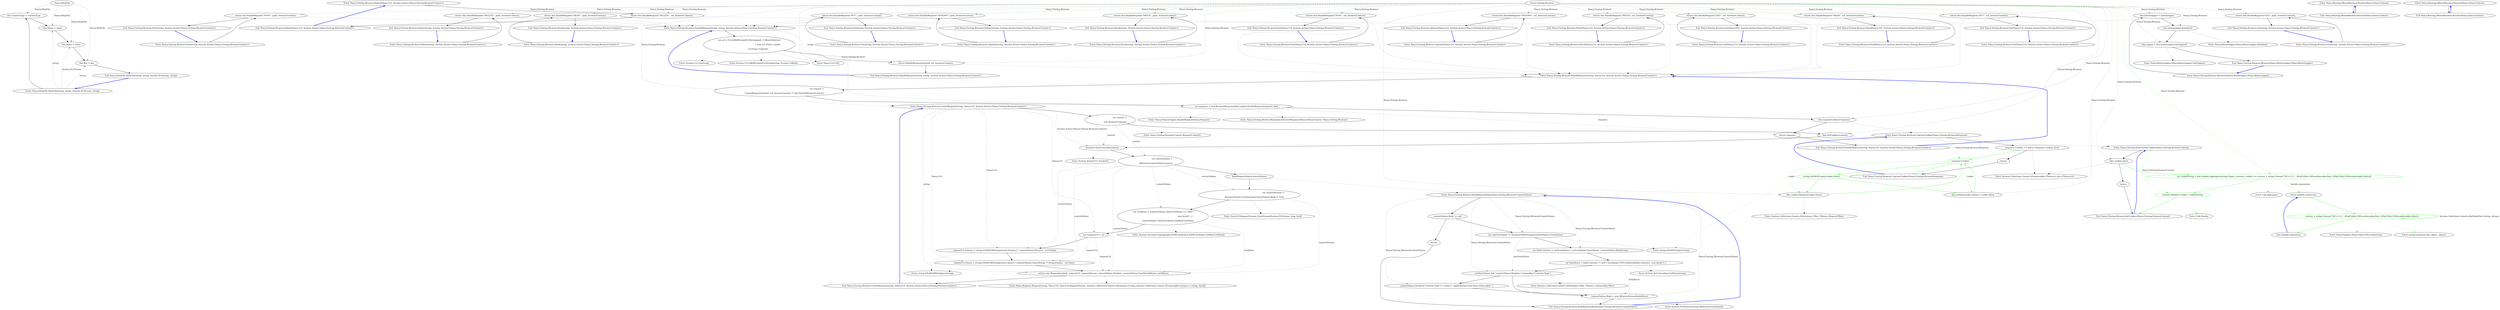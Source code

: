 digraph  {
n6 [label="Nancy.HttpFile", span=""];
n0 [label="Entry Nancy.HttpFile.HttpFile(string, string, System.IO.Stream, string)", span="9-9", cluster="Nancy.HttpFile.HttpFile(string, string, System.IO.Stream, string)"];
n1 [label="this.ContentType = contentType", span="11-11", cluster="Nancy.HttpFile.HttpFile(string, string, System.IO.Stream, string)"];
n2 [label="this.Name = name", span="12-12", cluster="Nancy.HttpFile.HttpFile(string, string, System.IO.Stream, string)"];
n3 [label="this.Value = value", span="13-13", cluster="Nancy.HttpFile.HttpFile(string, string, System.IO.Stream, string)"];
n4 [label="this.Key = key", span="14-14", cluster="Nancy.HttpFile.HttpFile(string, string, System.IO.Stream, string)"];
n5 [label="Exit Nancy.HttpFile.HttpFile(string, string, System.IO.Stream, string)", span="9-9", cluster="Nancy.HttpFile.HttpFile(string, string, System.IO.Stream, string)"];
m0_13 [label="Entry Nancy.Testing.Browser.Delete(Nancy.Url, System.Action<Nancy.Testing.BrowserContext>)", span="59-59", cluster="Nancy.Testing.Browser.Delete(Nancy.Url, System.Action<Nancy.Testing.BrowserContext>)", file="Request.cs"];
m0_14 [label="return this.HandleRequest(''DELETE'', url, browserContext);", span="61-61", cluster="Nancy.Testing.Browser.Delete(Nancy.Url, System.Action<Nancy.Testing.BrowserContext>)", file="Request.cs"];
m0_15 [label="Exit Nancy.Testing.Browser.Delete(Nancy.Url, System.Action<Nancy.Testing.BrowserContext>)", span="59-59", cluster="Nancy.Testing.Browser.Delete(Nancy.Url, System.Action<Nancy.Testing.BrowserContext>)", file="Request.cs"];
m0_17 [label="Entry Nancy.Testing.Browser.Get(string, System.Action<Nancy.Testing.BrowserContext>)", span="70-70", cluster="Nancy.Testing.Browser.Get(string, System.Action<Nancy.Testing.BrowserContext>)", file="Request.cs"];
m0_18 [label="return this.HandleRequest(''GET'', path, browserContext);", span="72-72", cluster="Nancy.Testing.Browser.Get(string, System.Action<Nancy.Testing.BrowserContext>)", file="Request.cs"];
m0_19 [label="Exit Nancy.Testing.Browser.Get(string, System.Action<Nancy.Testing.BrowserContext>)", span="70-70", cluster="Nancy.Testing.Browser.Get(string, System.Action<Nancy.Testing.BrowserContext>)", file="Request.cs"];
m0_85 [label="Entry string.Format(string, object, object)", span="0-0", cluster="string.Format(string, object, object)", file="Request.cs"];
m0_60 [label="Entry Nancy.INancyEngine.HandleRequest(Nancy.Request)", span="15-15", cluster="Nancy.INancyEngine.HandleRequest(Nancy.Request)", file="Request.cs"];
m0_44 [label="Entry Nancy.Testing.Browser.Post(Nancy.Url, System.Action<Nancy.Testing.BrowserContext>)", span="169-169", cluster="Nancy.Testing.Browser.Post(Nancy.Url, System.Action<Nancy.Testing.BrowserContext>)", file="Request.cs"];
m0_45 [label="return this.HandleRequest(''POST'', url, browserContext);", span="171-171", cluster="Nancy.Testing.Browser.Post(Nancy.Url, System.Action<Nancy.Testing.BrowserContext>)", file="Request.cs"];
m0_46 [label="Exit Nancy.Testing.Browser.Post(Nancy.Url, System.Action<Nancy.Testing.BrowserContext>)", span="169-169", cluster="Nancy.Testing.Browser.Post(Nancy.Url, System.Action<Nancy.Testing.BrowserContext>)", file="Request.cs"];
m0_95 [label="Entry Nancy.Testing.Browser.BuildRequestBody(Nancy.Testing.IBrowserContextValues)", span="255-255", cluster="Nancy.Testing.Browser.BuildRequestBody(Nancy.Testing.IBrowserContextValues)", file="Request.cs"];
m0_98 [label="var useFormValues = !String.IsNullOrEmpty(contextValues.FormValues)", span="262-262", cluster="Nancy.Testing.Browser.BuildRequestBody(Nancy.Testing.IBrowserContextValues)", file="Request.cs"];
m0_96 [label="contextValues.Body != null", span="257-257", cluster="Nancy.Testing.Browser.BuildRequestBody(Nancy.Testing.IBrowserContextValues)", file="Request.cs"];
m0_99 [label="var bodyContents = useFormValues ? contextValues.FormValues : contextValues.BodyString", span="263-263", cluster="Nancy.Testing.Browser.BuildRequestBody(Nancy.Testing.IBrowserContextValues)", file="Request.cs"];
m0_101 [label="useFormValues && !contextValues.Headers.ContainsKey(''Content-Type'')", span="266-266", cluster="Nancy.Testing.Browser.BuildRequestBody(Nancy.Testing.IBrowserContextValues)", file="Request.cs"];
m0_102 [label="contextValues.Headers[''Content-Type''] = new[] { ''application/x-www-form-urlencoded'' }", span="268-268", cluster="Nancy.Testing.Browser.BuildRequestBody(Nancy.Testing.IBrowserContextValues)", file="Request.cs"];
m0_103 [label="contextValues.Body = new MemoryStream(bodyBytes)", span="271-271", cluster="Nancy.Testing.Browser.BuildRequestBody(Nancy.Testing.IBrowserContextValues)", file="Request.cs"];
m0_97 [label="return;", span="259-259", cluster="Nancy.Testing.Browser.BuildRequestBody(Nancy.Testing.IBrowserContextValues)", file="Request.cs"];
m0_100 [label="var bodyBytes = bodyContents != null ? Encoding.UTF8.GetBytes(bodyContents) : new byte[] { }", span="264-264", cluster="Nancy.Testing.Browser.BuildRequestBody(Nancy.Testing.IBrowserContextValues)", file="Request.cs"];
m0_104 [label="Exit Nancy.Testing.Browser.BuildRequestBody(Nancy.Testing.IBrowserContextValues)", span="255-255", cluster="Nancy.Testing.Browser.BuildRequestBody(Nancy.Testing.IBrowserContextValues)", file="Request.cs"];
m0_67 [label="Entry System.Uri.Uri(string)", span="0-0", cluster="System.Uri.Uri(string)", file="Request.cs"];
m0_124 [label="Entry string.IsNullOrWhiteSpace(string)", span="0-0", cluster="string.IsNullOrWhiteSpace(string)", file="Request.cs"];
m0_122 [label="Entry Nancy.IO.RequestStream.FromStream(System.IO.Stream, long, bool)", span="273-273", cluster="Nancy.IO.RequestStream.FromStream(System.IO.Stream, long, bool)", file="Request.cs"];
m0_41 [label="Entry Nancy.Testing.Browser.Post(string, System.Action<Nancy.Testing.BrowserContext>)", span="158-158", cluster="Nancy.Testing.Browser.Post(string, System.Action<Nancy.Testing.BrowserContext>)", file="Request.cs"];
m0_42 [label="return this.HandleRequest(''POST'', path, browserContext);", span="160-160", cluster="Nancy.Testing.Browser.Post(string, System.Action<Nancy.Testing.BrowserContext>)", file="Request.cs"];
m0_43 [label="Exit Nancy.Testing.Browser.Post(string, System.Action<Nancy.Testing.BrowserContext>)", span="158-158", cluster="Nancy.Testing.Browser.Post(string, System.Action<Nancy.Testing.BrowserContext>)", file="Request.cs"];
m0_9 [label="Entry Nancy.Testing.Browser.Delete(string, System.Action<Nancy.Testing.BrowserContext>)", span="48-48", cluster="Nancy.Testing.Browser.Delete(string, System.Action<Nancy.Testing.BrowserContext>)", file="Request.cs"];
m0_10 [label="return this.HandleRequest(''DELETE'', path, browserContext);", span="50-50", cluster="Nancy.Testing.Browser.Delete(string, System.Action<Nancy.Testing.BrowserContext>)", file="Request.cs"];
m0_11 [label="Exit Nancy.Testing.Browser.Delete(string, System.Action<Nancy.Testing.BrowserContext>)", span="48-48", cluster="Nancy.Testing.Browser.Delete(string, System.Action<Nancy.Testing.BrowserContext>)", file="Request.cs"];
m0_107 [label="Entry System.IO.MemoryStream.MemoryStream(byte[])", span="0-0", cluster="System.IO.MemoryStream.MemoryStream(byte[])", file="Request.cs"];
m0_32 [label="Entry Nancy.Testing.Browser.Options(Nancy.Url, System.Action<Nancy.Testing.BrowserContext>)", span="125-125", cluster="Nancy.Testing.Browser.Options(Nancy.Url, System.Action<Nancy.Testing.BrowserContext>)", file="Request.cs"];
m0_33 [label="return this.HandleRequest(''OPTIONS'', url, browserContext);", span="127-127", cluster="Nancy.Testing.Browser.Options(Nancy.Url, System.Action<Nancy.Testing.BrowserContext>)", file="Request.cs"];
m0_34 [label="Exit Nancy.Testing.Browser.Options(Nancy.Url, System.Action<Nancy.Testing.BrowserContext>)", span="125-125", cluster="Nancy.Testing.Browser.Options(Nancy.Url, System.Action<Nancy.Testing.BrowserContext>)", file="Request.cs"];
m0_23 [label="Entry Nancy.Testing.Browser.Head(string, System.Action<Nancy.Testing.BrowserContext>)", span="92-92", cluster="Nancy.Testing.Browser.Head(string, System.Action<Nancy.Testing.BrowserContext>)", file="Request.cs"];
m0_24 [label="return this.HandleRequest(''HEAD'', path, browserContext);", span="94-94", cluster="Nancy.Testing.Browser.Head(string, System.Action<Nancy.Testing.BrowserContext>)", file="Request.cs"];
m0_25 [label="Exit Nancy.Testing.Browser.Head(string, System.Action<Nancy.Testing.BrowserContext>)", span="92-92", cluster="Nancy.Testing.Browser.Head(string, System.Action<Nancy.Testing.BrowserContext>)", file="Request.cs"];
m0_59 [label="Entry Nancy.Testing.BrowserResponse.BrowserResponse(Nancy.NancyContext, Nancy.Testing.Browser)", span="22-22", cluster="Nancy.Testing.BrowserResponse.BrowserResponse(Nancy.NancyContext, Nancy.Testing.Browser)", file="Request.cs"];
m0_65 [label="Entry System.Uri.IsWellFormedUriString(string, System.UriKind)", span="0-0", cluster="System.Uri.IsWellFormedUriString(string, System.UriKind)", file="Request.cs"];
m0_78 [label="Entry System.Collections.Generic.IEnumerable<TSource>.Any<TSource>()", span="0-0", cluster="System.Collections.Generic.IEnumerable<TSource>.Any<TSource>()", file="Request.cs"];
m0_84 [label="Entry Nancy.Helpers.HttpUtility.UrlEncode(string)", span="378-378", cluster="Nancy.Helpers.HttpUtility.UrlEncode(string)", file="Request.cs"];
m0_94 [label="Entry System.Collections.Generic.IDictionary<TKey, TValue>.Remove(TKey)", span="0-0", cluster="System.Collections.Generic.IDictionary<TKey, TValue>.Remove(TKey)", file="Request.cs"];
m0_66 [label="Entry Nancy.Url.Url()", span="16-16", cluster="Nancy.Url.Url()", file="Request.cs"];
m0_47 [label="Entry Nancy.Testing.Browser.Put(string, System.Action<Nancy.Testing.BrowserContext>)", span="180-180", cluster="Nancy.Testing.Browser.Put(string, System.Action<Nancy.Testing.BrowserContext>)", file="Request.cs"];
m0_48 [label="return this.HandleRequest(''PUT'', path, browserContext);", span="182-182", cluster="Nancy.Testing.Browser.Put(string, System.Action<Nancy.Testing.BrowserContext>)", file="Request.cs"];
m0_49 [label="Exit Nancy.Testing.Browser.Put(string, System.Action<Nancy.Testing.BrowserContext>)", span="180-180", cluster="Nancy.Testing.Browser.Put(string, System.Action<Nancy.Testing.BrowserContext>)", file="Request.cs"];
m0_38 [label="Entry Nancy.Testing.Browser.Patch(Nancy.Url, System.Action<Nancy.Testing.BrowserContext>)", span="147-147", cluster="Nancy.Testing.Browser.Patch(Nancy.Url, System.Action<Nancy.Testing.BrowserContext>)", file="Request.cs"];
m0_39 [label="return this.HandleRequest(''PATCH'', url, browserContext);", span="149-149", cluster="Nancy.Testing.Browser.Patch(Nancy.Url, System.Action<Nancy.Testing.BrowserContext>)", file="Request.cs"];
m0_40 [label="Exit Nancy.Testing.Browser.Patch(Nancy.Url, System.Action<Nancy.Testing.BrowserContext>)", span="147-147", cluster="Nancy.Testing.Browser.Patch(Nancy.Url, System.Action<Nancy.Testing.BrowserContext>)", file="Request.cs"];
m0_125 [label="Entry Nancy.Request.Request(string, Nancy.Url, Nancy.IO.RequestStream, System.Collections.Generic.IDictionary<string, System.Collections.Generic.IEnumerable<string>>, string, byte[])", span="44-44", cluster="Nancy.Request.Request(string, Nancy.Url, Nancy.IO.RequestStream, System.Collections.Generic.IDictionary<string, System.Collections.Generic.IEnumerable<string>>, string, byte[])", file="Request.cs"];
m0_80 [label="Entry Unk.Header", span="", cluster="Unk.Header", file="Request.cs"];
m0_8 [label="Entry Nancy.Bootstrapper.INancyBootstrapper.GetEngine()", span="18-18", cluster="Nancy.Bootstrapper.INancyBootstrapper.GetEngine()", file="Request.cs"];
m0_121 [label="Entry System.Action<T>.Invoke(T)", span="0-0", cluster="System.Action<T>.Invoke(T)", file="Request.cs"];
m0_79 [label="Entry Unk.Aggregate", span="", cluster="Unk.Aggregate", file="Request.cs"];
m0_61 [label="Entry Nancy.Testing.Browser.CaptureCookies(Nancy.Testing.BrowserResponse)", span="235-235", cluster="Nancy.Testing.Browser.CaptureCookies(Nancy.Testing.BrowserResponse)", file="Request.cs"];
m0_88 [label="response.Cookies", span="242-242", cluster="Nancy.Testing.Browser.CaptureCookies(Nancy.Testing.BrowserResponse)", color=green, community=0, file="Request.cs"];
m0_86 [label="response.Cookies == null || !response.Cookies.Any()", span="237-237", cluster="Nancy.Testing.Browser.CaptureCookies(Nancy.Testing.BrowserResponse)", file="Request.cs"];
m0_90 [label="this.cookies.Remove(cookie.Name)", span="246-246", cluster="Nancy.Testing.Browser.CaptureCookies(Nancy.Testing.BrowserResponse)", file="Request.cs"];
m0_91 [label="this.cookies[cookie.Name] = cookie.Value", span="250-250", cluster="Nancy.Testing.Browser.CaptureCookies(Nancy.Testing.BrowserResponse)", file="Request.cs"];
m0_89 [label="string.IsNullOrEmpty(cookie.Value)", span="244-244", cluster="Nancy.Testing.Browser.CaptureCookies(Nancy.Testing.BrowserResponse)", color=green, community=0, file="Request.cs"];
m0_87 [label="return;", span="239-239", cluster="Nancy.Testing.Browser.CaptureCookies(Nancy.Testing.BrowserResponse)", file="Request.cs"];
m0_92 [label="Exit Nancy.Testing.Browser.CaptureCookies(Nancy.Testing.BrowserResponse)", span="235-235", cluster="Nancy.Testing.Browser.CaptureCookies(Nancy.Testing.BrowserResponse)", file="Request.cs"];
m0_7 [label="Entry Nancy.Bootstrapper.INancyBootstrapper.Initialise()", span="12-12", cluster="Nancy.Bootstrapper.INancyBootstrapper.Initialise()", file="Request.cs"];
m0_123 [label="Entry System.Security.Cryptography.X509Certificates.X509Certificate.GetRawCertData()", span="0-0", cluster="System.Security.Cryptography.X509Certificates.X509Certificate.GetRawCertData()", file="Request.cs"];
m0_93 [label="Entry string.IsNullOrEmpty(string)", span="0-0", cluster="string.IsNullOrEmpty(string)", file="Request.cs"];
m0_12 [label="Entry Nancy.Testing.Browser.HandleRequest(string, string, System.Action<Nancy.Testing.BrowserContext>)", span="209-209", cluster="Nancy.Testing.Browser.HandleRequest(string, string, System.Action<Nancy.Testing.BrowserContext>)", file="Request.cs"];
m0_63 [label="return HandleRequest(method, url, browserContext);", span="215-215", cluster="Nancy.Testing.Browser.HandleRequest(string, string, System.Action<Nancy.Testing.BrowserContext>)", file="Request.cs"];
m0_62 [label="var url = Uri.IsWellFormedUriString(path, UriKind.Relative)\r\n                          ? new Url {Path = path}\r\n                          : (Url)new Uri(path)", span="211-213", cluster="Nancy.Testing.Browser.HandleRequest(string, string, System.Action<Nancy.Testing.BrowserContext>)", file="Request.cs"];
m0_64 [label="Exit Nancy.Testing.Browser.HandleRequest(string, string, System.Action<Nancy.Testing.BrowserContext>)", span="209-209", cluster="Nancy.Testing.Browser.HandleRequest(string, string, System.Action<Nancy.Testing.BrowserContext>)", file="Request.cs"];
m0_16 [label="Entry Nancy.Testing.Browser.HandleRequest(string, Nancy.Url, System.Action<Nancy.Testing.BrowserContext>)", span="197-197", cluster="Nancy.Testing.Browser.HandleRequest(string, Nancy.Url, System.Action<Nancy.Testing.BrowserContext>)", file="Request.cs"];
m0_53 [label="var request =\r\n                CreateRequest(method, url, browserContext ?? this.DefaultBrowserContext)", span="199-200", cluster="Nancy.Testing.Browser.HandleRequest(string, Nancy.Url, System.Action<Nancy.Testing.BrowserContext>)", file="Request.cs"];
m0_54 [label="var response = new BrowserResponse(this.engine.HandleRequest(request), this)", span="202-202", cluster="Nancy.Testing.Browser.HandleRequest(string, Nancy.Url, System.Action<Nancy.Testing.BrowserContext>)", file="Request.cs"];
m0_55 [label="this.CaptureCookies(response)", span="204-204", cluster="Nancy.Testing.Browser.HandleRequest(string, Nancy.Url, System.Action<Nancy.Testing.BrowserContext>)", file="Request.cs"];
m0_56 [label="return response;", span="206-206", cluster="Nancy.Testing.Browser.HandleRequest(string, Nancy.Url, System.Action<Nancy.Testing.BrowserContext>)", file="Request.cs"];
m0_57 [label="Exit Nancy.Testing.Browser.HandleRequest(string, Nancy.Url, System.Action<Nancy.Testing.BrowserContext>)", span="197-197", cluster="Nancy.Testing.Browser.HandleRequest(string, Nancy.Url, System.Action<Nancy.Testing.BrowserContext>)", file="Request.cs"];
m0_106 [label="Entry System.Collections.Generic.IDictionary<TKey, TValue>.ContainsKey(TKey)", span="0-0", cluster="System.Collections.Generic.IDictionary<TKey, TValue>.ContainsKey(TKey)", file="Request.cs"];
m0_81 [label="Entry lambda expression", span="230-230", cluster="lambda expression", file="Request.cs"];
m0_82 [label="current + string.Format(''{0}={1};'', HttpUtility.UrlEncode(cookie.Key), HttpUtility.UrlEncode(cookie.Value))", span="230-230", cluster="lambda expression", color=green, community=0, file="Request.cs"];
m0_83 [label="Exit lambda expression", span="230-230", cluster="lambda expression", file="Request.cs"];
m0_72 [label="Entry Nancy.Testing.Browser.SetCookies(Nancy.Testing.BrowserContext)", span="223-223", cluster="Nancy.Testing.Browser.SetCookies(Nancy.Testing.BrowserContext)", file="Request.cs"];
m0_76 [label="context.Header(''Cookie'', cookieString)", span="232-232", cluster="Nancy.Testing.Browser.SetCookies(Nancy.Testing.BrowserContext)", color=green, community=0, file="Request.cs"];
m0_75 [label="var cookieString = this.cookies.Aggregate(string.Empty, (current, cookie) => current + string.Format(''{0}={1};'', HttpUtility.UrlEncode(cookie.Key), HttpUtility.UrlEncode(cookie.Value)))", span="230-230", cluster="Nancy.Testing.Browser.SetCookies(Nancy.Testing.BrowserContext)", color=green, community=0, file="Request.cs"];
m0_73 [label="!this.cookies.Any()", span="225-225", cluster="Nancy.Testing.Browser.SetCookies(Nancy.Testing.BrowserContext)", file="Request.cs"];
m0_74 [label="return;", span="227-227", cluster="Nancy.Testing.Browser.SetCookies(Nancy.Testing.BrowserContext)", file="Request.cs"];
m0_77 [label="Exit Nancy.Testing.Browser.SetCookies(Nancy.Testing.BrowserContext)", span="223-223", cluster="Nancy.Testing.Browser.SetCookies(Nancy.Testing.BrowserContext)", file="Request.cs"];
m0_20 [label="Entry Nancy.Testing.Browser.Get(Nancy.Url, System.Action<Nancy.Testing.BrowserContext>)", span="81-81", cluster="Nancy.Testing.Browser.Get(Nancy.Url, System.Action<Nancy.Testing.BrowserContext>)", file="Request.cs"];
m0_21 [label="return this.HandleRequest(''GET'', url, browserContext);", span="83-83", cluster="Nancy.Testing.Browser.Get(Nancy.Url, System.Action<Nancy.Testing.BrowserContext>)", file="Request.cs"];
m0_22 [label="Exit Nancy.Testing.Browser.Get(Nancy.Url, System.Action<Nancy.Testing.BrowserContext>)", span="81-81", cluster="Nancy.Testing.Browser.Get(Nancy.Url, System.Action<Nancy.Testing.BrowserContext>)", file="Request.cs"];
m0_0 [label="Entry Nancy.Routing.IRouteResolver.Resolve(Nancy.NancyContext)", span="12-12", cluster="Nancy.Routing.IRouteResolver.Resolve(Nancy.NancyContext)", file="Request.cs"];
m0_1 [label="Exit Nancy.Routing.IRouteResolver.Resolve(Nancy.NancyContext)", span="12-12", cluster="Nancy.Routing.IRouteResolver.Resolve(Nancy.NancyContext)", file="Request.cs"];
m0_105 [label="Entry System.Text.Encoding.GetBytes(string)", span="0-0", cluster="System.Text.Encoding.GetBytes(string)", file="Request.cs"];
m0_29 [label="Entry Nancy.Testing.Browser.Options(string, System.Action<Nancy.Testing.BrowserContext>)", span="114-114", cluster="Nancy.Testing.Browser.Options(string, System.Action<Nancy.Testing.BrowserContext>)", file="Request.cs"];
m0_30 [label="return this.HandleRequest(''OPTIONS'', path, browserContext);", span="116-116", cluster="Nancy.Testing.Browser.Options(string, System.Action<Nancy.Testing.BrowserContext>)", file="Request.cs"];
m0_31 [label="Exit Nancy.Testing.Browser.Options(string, System.Action<Nancy.Testing.BrowserContext>)", span="114-114", cluster="Nancy.Testing.Browser.Options(string, System.Action<Nancy.Testing.BrowserContext>)", file="Request.cs"];
m0_58 [label="Entry Nancy.Testing.Browser.CreateRequest(string, Nancy.Url, System.Action<Nancy.Testing.BrowserContext>)", span="274-274", cluster="Nancy.Testing.Browser.CreateRequest(string, Nancy.Url, System.Action<Nancy.Testing.BrowserContext>)", file="Request.cs"];
m0_109 [label="this.SetCookies(context)", span="279-279", cluster="Nancy.Testing.Browser.CreateRequest(string, Nancy.Url, System.Action<Nancy.Testing.BrowserContext>)", file="Request.cs"];
m0_108 [label="var context =\r\n                new BrowserContext()", span="276-277", cluster="Nancy.Testing.Browser.CreateRequest(string, Nancy.Url, System.Action<Nancy.Testing.BrowserContext>)", file="Request.cs"];
m0_110 [label="browserContext.Invoke(context)", span="281-281", cluster="Nancy.Testing.Browser.CreateRequest(string, Nancy.Url, System.Action<Nancy.Testing.BrowserContext>)", file="Request.cs"];
m0_111 [label="var contextValues =\r\n                (IBrowserContextValues)context", span="283-284", cluster="Nancy.Testing.Browser.CreateRequest(string, Nancy.Url, System.Action<Nancy.Testing.BrowserContext>)", file="Request.cs"];
m0_115 [label="var requestUrl = url", span="295-295", cluster="Nancy.Testing.Browser.CreateRequest(string, Nancy.Url, System.Action<Nancy.Testing.BrowserContext>)", file="Request.cs"];
m0_116 [label="requestUrl.Scheme = string.IsNullOrWhiteSpace(url.Scheme) ? contextValues.Protocol : url.Scheme", span="296-296", cluster="Nancy.Testing.Browser.CreateRequest(string, Nancy.Url, System.Action<Nancy.Testing.BrowserContext>)", file="Request.cs"];
m0_117 [label="requestUrl.Query = string.IsNullOrWhiteSpace(url.Query) ? (contextValues.QueryString ?? string.Empty) : url.Query", span="297-297", cluster="Nancy.Testing.Browser.CreateRequest(string, Nancy.Url, System.Action<Nancy.Testing.BrowserContext>)", file="Request.cs"];
m0_118 [label="return new Request(method, requestUrl, requestStream, contextValues.Headers, contextValues.UserHostAddress, certBytes);", span="299-299", cluster="Nancy.Testing.Browser.CreateRequest(string, Nancy.Url, System.Action<Nancy.Testing.BrowserContext>)", file="Request.cs"];
m0_112 [label="BuildRequestBody(contextValues)", span="286-286", cluster="Nancy.Testing.Browser.CreateRequest(string, Nancy.Url, System.Action<Nancy.Testing.BrowserContext>)", file="Request.cs"];
m0_113 [label="var requestStream =\r\n                RequestStream.FromStream(contextValues.Body, 0, true)", span="288-289", cluster="Nancy.Testing.Browser.CreateRequest(string, Nancy.Url, System.Action<Nancy.Testing.BrowserContext>)", file="Request.cs"];
m0_114 [label="var certBytes = (contextValues.ClientCertificate == null) ?\r\n                new byte[] { } :\r\n                contextValues.ClientCertificate.GetRawCertData()", span="291-293", cluster="Nancy.Testing.Browser.CreateRequest(string, Nancy.Url, System.Action<Nancy.Testing.BrowserContext>)", file="Request.cs"];
m0_119 [label="Exit Nancy.Testing.Browser.CreateRequest(string, Nancy.Url, System.Action<Nancy.Testing.BrowserContext>)", span="274-274", cluster="Nancy.Testing.Browser.CreateRequest(string, Nancy.Url, System.Action<Nancy.Testing.BrowserContext>)", file="Request.cs"];
m0_26 [label="Entry Nancy.Testing.Browser.Head(Nancy.Url, System.Action<Nancy.Testing.BrowserContext>)", span="103-103", cluster="Nancy.Testing.Browser.Head(Nancy.Url, System.Action<Nancy.Testing.BrowserContext>)", file="Request.cs"];
m0_27 [label="return this.HandleRequest(''HEAD'', url, browserContext);", span="105-105", cluster="Nancy.Testing.Browser.Head(Nancy.Url, System.Action<Nancy.Testing.BrowserContext>)", file="Request.cs"];
m0_28 [label="Exit Nancy.Testing.Browser.Head(Nancy.Url, System.Action<Nancy.Testing.BrowserContext>)", span="103-103", cluster="Nancy.Testing.Browser.Head(Nancy.Url, System.Action<Nancy.Testing.BrowserContext>)", file="Request.cs"];
m0_120 [label="Entry Nancy.Testing.BrowserContext.BrowserContext()", span="19-19", cluster="Nancy.Testing.BrowserContext.BrowserContext()", file="Request.cs"];
m0_50 [label="Entry Nancy.Testing.Browser.Put(Nancy.Url, System.Action<Nancy.Testing.BrowserContext>)", span="192-192", cluster="Nancy.Testing.Browser.Put(Nancy.Url, System.Action<Nancy.Testing.BrowserContext>)", file="Request.cs"];
m0_51 [label="return this.HandleRequest(''PUT'', url, browserContext);", span="194-194", cluster="Nancy.Testing.Browser.Put(Nancy.Url, System.Action<Nancy.Testing.BrowserContext>)", file="Request.cs"];
m0_52 [label="Exit Nancy.Testing.Browser.Put(Nancy.Url, System.Action<Nancy.Testing.BrowserContext>)", span="192-192", cluster="Nancy.Testing.Browser.Put(Nancy.Url, System.Action<Nancy.Testing.BrowserContext>)", file="Request.cs"];
m0_35 [label="Entry Nancy.Testing.Browser.Patch(string, System.Action<Nancy.Testing.BrowserContext>)", span="136-136", cluster="Nancy.Testing.Browser.Patch(string, System.Action<Nancy.Testing.BrowserContext>)", file="Request.cs"];
m0_36 [label="return this.HandleRequest(''PATCH'', path, browserContext);", span="138-138", cluster="Nancy.Testing.Browser.Patch(string, System.Action<Nancy.Testing.BrowserContext>)", file="Request.cs"];
m0_37 [label="Exit Nancy.Testing.Browser.Patch(string, System.Action<Nancy.Testing.BrowserContext>)", span="136-136", cluster="Nancy.Testing.Browser.Patch(string, System.Action<Nancy.Testing.BrowserContext>)", file="Request.cs"];
m0_2 [label="Entry Nancy.Testing.Browser.Browser(Nancy.Bootstrapper.INancyBootstrapper)", span="35-35", cluster="Nancy.Testing.Browser.Browser(Nancy.Bootstrapper.INancyBootstrapper)", file="Request.cs"];
m0_3 [label="this.bootstrapper = bootstrapper", span="37-37", cluster="Nancy.Testing.Browser.Browser(Nancy.Bootstrapper.INancyBootstrapper)", file="Request.cs"];
m0_4 [label="this.bootstrapper.Initialise()", span="38-38", cluster="Nancy.Testing.Browser.Browser(Nancy.Bootstrapper.INancyBootstrapper)", file="Request.cs"];
m0_5 [label="this.engine = this.bootstrapper.GetEngine()", span="39-39", cluster="Nancy.Testing.Browser.Browser(Nancy.Bootstrapper.INancyBootstrapper)", file="Request.cs"];
m0_6 [label="Exit Nancy.Testing.Browser.Browser(Nancy.Bootstrapper.INancyBootstrapper)", span="35-35", cluster="Nancy.Testing.Browser.Browser(Nancy.Bootstrapper.INancyBootstrapper)", file="Request.cs"];
m0_126 [label="Nancy.Testing.Browser", span="", file="Request.cs"];
m1_0 [label="Entry Nancy.Routing.IRouteResolver.Resolve(Nancy.NancyContext)", span="12-12", cluster="Nancy.Routing.IRouteResolver.Resolve(Nancy.NancyContext)", file="RequestFixture.cs"];
m1_1 [label="Exit Nancy.Routing.IRouteResolver.Resolve(Nancy.NancyContext)", span="12-12", cluster="Nancy.Routing.IRouteResolver.Resolve(Nancy.NancyContext)", file="RequestFixture.cs"];
n6 -> n1  [key=1, style=dashed, color=darkseagreen4, label="Nancy.HttpFile"];
n6 -> n2  [key=1, style=dashed, color=darkseagreen4, label="Nancy.HttpFile"];
n6 -> n3  [key=1, style=dashed, color=darkseagreen4, label="Nancy.HttpFile"];
n6 -> n4  [key=1, style=dashed, color=darkseagreen4, label="Nancy.HttpFile"];
n0 -> n1  [key=0, style=solid];
n0 -> n2  [key=1, style=dashed, color=darkseagreen4, label=string];
n0 -> n3  [key=1, style=dashed, color=darkseagreen4, label="System.IO.Stream"];
n0 -> n4  [key=1, style=dashed, color=darkseagreen4, label=string];
n1 -> n2  [key=0, style=solid];
n2 -> n3  [key=0, style=solid];
n3 -> n4  [key=0, style=solid];
n4 -> n5  [key=0, style=solid];
n5 -> n0  [key=0, style=bold, color=blue];
m0_13 -> m0_14  [key=0, style=solid];
m0_14 -> m0_15  [key=0, style=solid];
m0_14 -> m0_16  [key=2, style=dotted];
m0_15 -> m0_13  [key=0, style=bold, color=blue];
m0_17 -> m0_18  [key=0, style=solid];
m0_18 -> m0_19  [key=0, style=solid];
m0_18 -> m0_12  [key=2, style=dotted];
m0_19 -> m0_17  [key=0, style=bold, color=blue];
m0_44 -> m0_45  [key=0, style=solid];
m0_45 -> m0_46  [key=0, style=solid];
m0_45 -> m0_16  [key=2, style=dotted];
m0_46 -> m0_44  [key=0, style=bold, color=blue];
m0_95 -> m0_98  [key=1, style=dashed, color=darkseagreen4, label="Nancy.Testing.IBrowserContextValues"];
m0_95 -> m0_96  [key=0, style=solid];
m0_95 -> m0_99  [key=1, style=dashed, color=darkseagreen4, label="Nancy.Testing.IBrowserContextValues"];
m0_95 -> m0_101  [key=1, style=dashed, color=darkseagreen4, label="Nancy.Testing.IBrowserContextValues"];
m0_95 -> m0_102  [key=1, style=dashed, color=darkseagreen4, label="Nancy.Testing.IBrowserContextValues"];
m0_95 -> m0_103  [key=1, style=dashed, color=darkseagreen4, label="Nancy.Testing.IBrowserContextValues"];
m0_98 -> m0_93  [key=2, style=dotted];
m0_98 -> m0_99  [key=0, style=solid];
m0_98 -> m0_101  [key=1, style=dashed, color=darkseagreen4, label=useFormValues];
m0_96 -> m0_98  [key=0, style=solid];
m0_96 -> m0_97  [key=0, style=solid];
m0_99 -> m0_100  [key=0, style=solid];
m0_101 -> m0_102  [key=0, style=solid];
m0_101 -> m0_103  [key=0, style=solid];
m0_101 -> m0_106  [key=2, style=dotted];
m0_102 -> m0_103  [key=0, style=solid];
m0_103 -> m0_104  [key=0, style=solid];
m0_103 -> m0_107  [key=2, style=dotted];
m0_97 -> m0_104  [key=0, style=solid];
m0_100 -> m0_101  [key=0, style=solid];
m0_100 -> m0_103  [key=1, style=dashed, color=darkseagreen4, label=bodyBytes];
m0_100 -> m0_105  [key=2, style=dotted];
m0_104 -> m0_95  [key=0, style=bold, color=blue];
m0_41 -> m0_42  [key=0, style=solid];
m0_42 -> m0_43  [key=0, style=solid];
m0_42 -> m0_12  [key=2, style=dotted];
m0_43 -> m0_41  [key=0, style=bold, color=blue];
m0_9 -> m0_10  [key=0, style=solid];
m0_10 -> m0_11  [key=0, style=solid];
m0_10 -> m0_12  [key=2, style=dotted];
m0_11 -> m0_9  [key=0, style=bold, color=blue];
m0_32 -> m0_33  [key=0, style=solid];
m0_33 -> m0_34  [key=0, style=solid];
m0_33 -> m0_16  [key=2, style=dotted];
m0_34 -> m0_32  [key=0, style=bold, color=blue];
m0_23 -> m0_24  [key=0, style=solid];
m0_24 -> m0_25  [key=0, style=solid];
m0_24 -> m0_12  [key=2, style=dotted];
m0_25 -> m0_23  [key=0, style=bold, color=blue];
m0_47 -> m0_48  [key=0, style=solid];
m0_48 -> m0_49  [key=0, style=solid];
m0_48 -> m0_12  [key=2, style=dotted];
m0_49 -> m0_47  [key=0, style=bold, color=blue];
m0_38 -> m0_39  [key=0, style=solid];
m0_39 -> m0_40  [key=0, style=solid];
m0_39 -> m0_16  [key=2, style=dotted];
m0_40 -> m0_38  [key=0, style=bold, color=blue];
m0_61 -> m0_88  [key=1, style=dashed, color=green, label="Nancy.Testing.BrowserResponse"];
m0_61 -> m0_86  [key=0, style=solid];
m0_88 -> m0_89  [key=0, style=solid, color=green];
m0_88 -> m0_92  [key=0, style=solid, color=green];
m0_88 -> m0_90  [key=1, style=dashed, color=green, label=cookie];
m0_88 -> m0_91  [key=1, style=dashed, color=green, label=cookie];
m0_86 -> m0_88  [key=0, style=solid, color=green];
m0_86 -> m0_87  [key=0, style=solid];
m0_86 -> m0_78  [key=2, style=dotted];
m0_90 -> m0_88  [key=0, style=solid, color=green];
m0_90 -> m0_94  [key=2, style=dotted];
m0_91 -> m0_88  [key=0, style=solid, color=green];
m0_89 -> m0_90  [key=0, style=solid, color=green];
m0_89 -> m0_91  [key=0, style=solid, color=green];
m0_89 -> m0_93  [key=2, style=dotted, color=green];
m0_87 -> m0_92  [key=0, style=solid];
m0_92 -> m0_61  [key=0, style=bold, color=blue];
m0_12 -> m0_63  [key=1, style=dashed, color=darkseagreen4, label=string];
m0_12 -> m0_62  [key=0, style=solid];
m0_63 -> m0_64  [key=0, style=solid];
m0_63 -> m0_16  [key=2, style=dotted];
m0_62 -> m0_63  [key=0, style=solid];
m0_62 -> m0_65  [key=2, style=dotted];
m0_62 -> m0_66  [key=2, style=dotted];
m0_62 -> m0_67  [key=2, style=dotted];
m0_64 -> m0_12  [key=0, style=bold, color=blue];
m0_16 -> m0_53  [key=0, style=solid];
m0_53 -> m0_54  [key=0, style=solid];
m0_53 -> m0_58  [key=2, style=dotted];
m0_54 -> m0_55  [key=0, style=solid];
m0_54 -> m0_59  [key=2, style=dotted];
m0_54 -> m0_60  [key=2, style=dotted];
m0_54 -> m0_56  [key=1, style=dashed, color=darkseagreen4, label=response];
m0_55 -> m0_61  [key=2, style=dotted];
m0_55 -> m0_56  [key=0, style=solid];
m0_56 -> m0_57  [key=0, style=solid];
m0_57 -> m0_16  [key=0, style=bold, color=blue];
m0_81 -> m0_82  [key=0, style=solid, color=green];
m0_82 -> m0_82  [key=1, style=dashed, color=green, label="System.Collections.Generic.KeyValuePair<string, string>"];
m0_82 -> m0_83  [key=0, style=solid, color=green];
m0_82 -> m0_84  [key=2, style=dotted, color=green];
m0_82 -> m0_85  [key=2, style=dotted, color=green];
m0_83 -> m0_81  [key=0, style=bold, color=blue];
m0_72 -> m0_76  [key=1, style=dashed, color=green, label="Nancy.Testing.BrowserContext"];
m0_72 -> m0_73  [key=0, style=solid];
m0_76 -> m0_77  [key=0, style=solid, color=green];
m0_76 -> m0_80  [key=2, style=dotted, color=green];
m0_75 -> m0_76  [key=0, style=solid, color=green];
m0_75 -> m0_79  [key=2, style=dotted, color=green];
m0_75 -> m0_81  [key=1, style=dashed, color=green, label="lambda expression"];
m0_73 -> m0_75  [key=0, style=solid, color=green];
m0_73 -> m0_74  [key=0, style=solid];
m0_73 -> m0_78  [key=2, style=dotted];
m0_74 -> m0_77  [key=0, style=solid];
m0_77 -> m0_72  [key=0, style=bold, color=blue];
m0_20 -> m0_21  [key=0, style=solid];
m0_21 -> m0_22  [key=0, style=solid];
m0_21 -> m0_16  [key=2, style=dotted];
m0_22 -> m0_20  [key=0, style=bold, color=blue];
m0_0 -> m0_1  [key=0, style=solid];
m0_1 -> m0_0  [key=0, style=bold, color=blue];
m0_29 -> m0_30  [key=0, style=solid];
m0_30 -> m0_31  [key=0, style=solid];
m0_30 -> m0_12  [key=2, style=dotted];
m0_31 -> m0_29  [key=0, style=bold, color=blue];
m0_58 -> m0_108  [key=0, style=solid];
m0_58 -> m0_110  [key=1, style=dashed, color=darkseagreen4, label="System.Action<Nancy.Testing.BrowserContext>"];
m0_58 -> m0_115  [key=1, style=dashed, color=darkseagreen4, label="Nancy.Url"];
m0_58 -> m0_116  [key=1, style=dashed, color=darkseagreen4, label="Nancy.Url"];
m0_58 -> m0_117  [key=1, style=dashed, color=darkseagreen4, label="Nancy.Url"];
m0_58 -> m0_118  [key=1, style=dashed, color=darkseagreen4, label=string];
m0_109 -> m0_72  [key=2, style=dotted];
m0_109 -> m0_110  [key=0, style=solid];
m0_108 -> m0_109  [key=0, style=solid];
m0_108 -> m0_120  [key=2, style=dotted];
m0_108 -> m0_110  [key=1, style=dashed, color=darkseagreen4, label=context];
m0_108 -> m0_111  [key=1, style=dashed, color=darkseagreen4, label=context];
m0_110 -> m0_111  [key=0, style=solid];
m0_110 -> m0_121  [key=2, style=dotted];
m0_111 -> m0_112  [key=0, style=solid];
m0_111 -> m0_113  [key=1, style=dashed, color=darkseagreen4, label=contextValues];
m0_111 -> m0_114  [key=1, style=dashed, color=darkseagreen4, label=contextValues];
m0_111 -> m0_116  [key=1, style=dashed, color=darkseagreen4, label=contextValues];
m0_111 -> m0_117  [key=1, style=dashed, color=darkseagreen4, label=contextValues];
m0_111 -> m0_118  [key=1, style=dashed, color=darkseagreen4, label=contextValues];
m0_115 -> m0_116  [key=0, style=solid];
m0_115 -> m0_117  [key=1, style=dashed, color=darkseagreen4, label=requestUrl];
m0_115 -> m0_118  [key=1, style=dashed, color=darkseagreen4, label=requestUrl];
m0_116 -> m0_117  [key=0, style=solid];
m0_116 -> m0_124  [key=2, style=dotted];
m0_117 -> m0_118  [key=0, style=solid];
m0_117 -> m0_124  [key=2, style=dotted];
m0_118 -> m0_119  [key=0, style=solid];
m0_118 -> m0_125  [key=2, style=dotted];
m0_112 -> m0_95  [key=2, style=dotted];
m0_112 -> m0_113  [key=0, style=solid];
m0_113 -> m0_118  [key=1, style=dashed, color=darkseagreen4, label=requestStream];
m0_113 -> m0_114  [key=0, style=solid];
m0_113 -> m0_122  [key=2, style=dotted];
m0_114 -> m0_115  [key=0, style=solid];
m0_114 -> m0_118  [key=1, style=dashed, color=darkseagreen4, label=certBytes];
m0_114 -> m0_123  [key=2, style=dotted];
m0_119 -> m0_58  [key=0, style=bold, color=blue];
m0_26 -> m0_27  [key=0, style=solid];
m0_27 -> m0_28  [key=0, style=solid];
m0_27 -> m0_16  [key=2, style=dotted];
m0_28 -> m0_26  [key=0, style=bold, color=blue];
m0_50 -> m0_51  [key=0, style=solid];
m0_51 -> m0_52  [key=0, style=solid];
m0_51 -> m0_16  [key=2, style=dotted];
m0_52 -> m0_50  [key=0, style=bold, color=blue];
m0_35 -> m0_36  [key=0, style=solid];
m0_36 -> m0_37  [key=0, style=solid];
m0_36 -> m0_12  [key=2, style=dotted];
m0_37 -> m0_35  [key=0, style=bold, color=blue];
m0_2 -> m0_3  [key=0, style=solid];
m0_3 -> m0_4  [key=0, style=solid];
m0_4 -> m0_5  [key=0, style=solid];
m0_4 -> m0_7  [key=2, style=dotted];
m0_5 -> m0_6  [key=0, style=solid];
m0_5 -> m0_8  [key=2, style=dotted];
m0_6 -> m0_2  [key=0, style=bold, color=blue];
m0_126 -> m0_75  [key=1, style=dashed, color=green, label="Nancy.Testing.Browser"];
m0_126 -> m0_3  [key=1, style=dashed, color=darkseagreen4, label="Nancy.Testing.Browser"];
m0_126 -> m0_4  [key=1, style=dashed, color=darkseagreen4, label="Nancy.Testing.Browser"];
m0_126 -> m0_5  [key=1, style=dashed, color=darkseagreen4, label="Nancy.Testing.Browser"];
m0_126 -> m0_10  [key=1, style=dashed, color=darkseagreen4, label="Nancy.Testing.Browser"];
m0_126 -> m0_14  [key=1, style=dashed, color=darkseagreen4, label="Nancy.Testing.Browser"];
m0_126 -> m0_18  [key=1, style=dashed, color=darkseagreen4, label="Nancy.Testing.Browser"];
m0_126 -> m0_21  [key=1, style=dashed, color=darkseagreen4, label="Nancy.Testing.Browser"];
m0_126 -> m0_24  [key=1, style=dashed, color=darkseagreen4, label="Nancy.Testing.Browser"];
m0_126 -> m0_27  [key=1, style=dashed, color=darkseagreen4, label="Nancy.Testing.Browser"];
m0_126 -> m0_30  [key=1, style=dashed, color=darkseagreen4, label="Nancy.Testing.Browser"];
m0_126 -> m0_33  [key=1, style=dashed, color=darkseagreen4, label="Nancy.Testing.Browser"];
m0_126 -> m0_36  [key=1, style=dashed, color=darkseagreen4, label="Nancy.Testing.Browser"];
m0_126 -> m0_39  [key=1, style=dashed, color=darkseagreen4, label="Nancy.Testing.Browser"];
m0_126 -> m0_42  [key=1, style=dashed, color=darkseagreen4, label="Nancy.Testing.Browser"];
m0_126 -> m0_45  [key=1, style=dashed, color=darkseagreen4, label="Nancy.Testing.Browser"];
m0_126 -> m0_48  [key=1, style=dashed, color=darkseagreen4, label="Nancy.Testing.Browser"];
m0_126 -> m0_51  [key=1, style=dashed, color=darkseagreen4, label="Nancy.Testing.Browser"];
m0_126 -> m0_53  [key=1, style=dashed, color=darkseagreen4, label="Nancy.Testing.Browser"];
m0_126 -> m0_54  [key=1, style=dashed, color=darkseagreen4, label="Nancy.Testing.Browser"];
m0_126 -> m0_55  [key=1, style=dashed, color=darkseagreen4, label="Nancy.Testing.Browser"];
m0_126 -> m0_63  [key=1, style=dashed, color=darkseagreen4, label="Nancy.Testing.Browser"];
m0_126 -> m0_73  [key=1, style=dashed, color=darkseagreen4, label="Nancy.Testing.Browser"];
m0_126 -> m0_90  [key=1, style=dashed, color=darkseagreen4, label="Nancy.Testing.Browser"];
m0_126 -> m0_91  [key=1, style=dashed, color=darkseagreen4, label="Nancy.Testing.Browser"];
m0_126 -> m0_109  [key=1, style=dashed, color=darkseagreen4, label="Nancy.Testing.Browser"];
m1_0 -> m1_1  [key=0, style=solid];
m1_1 -> m1_0  [key=0, style=bold, color=blue];
}
